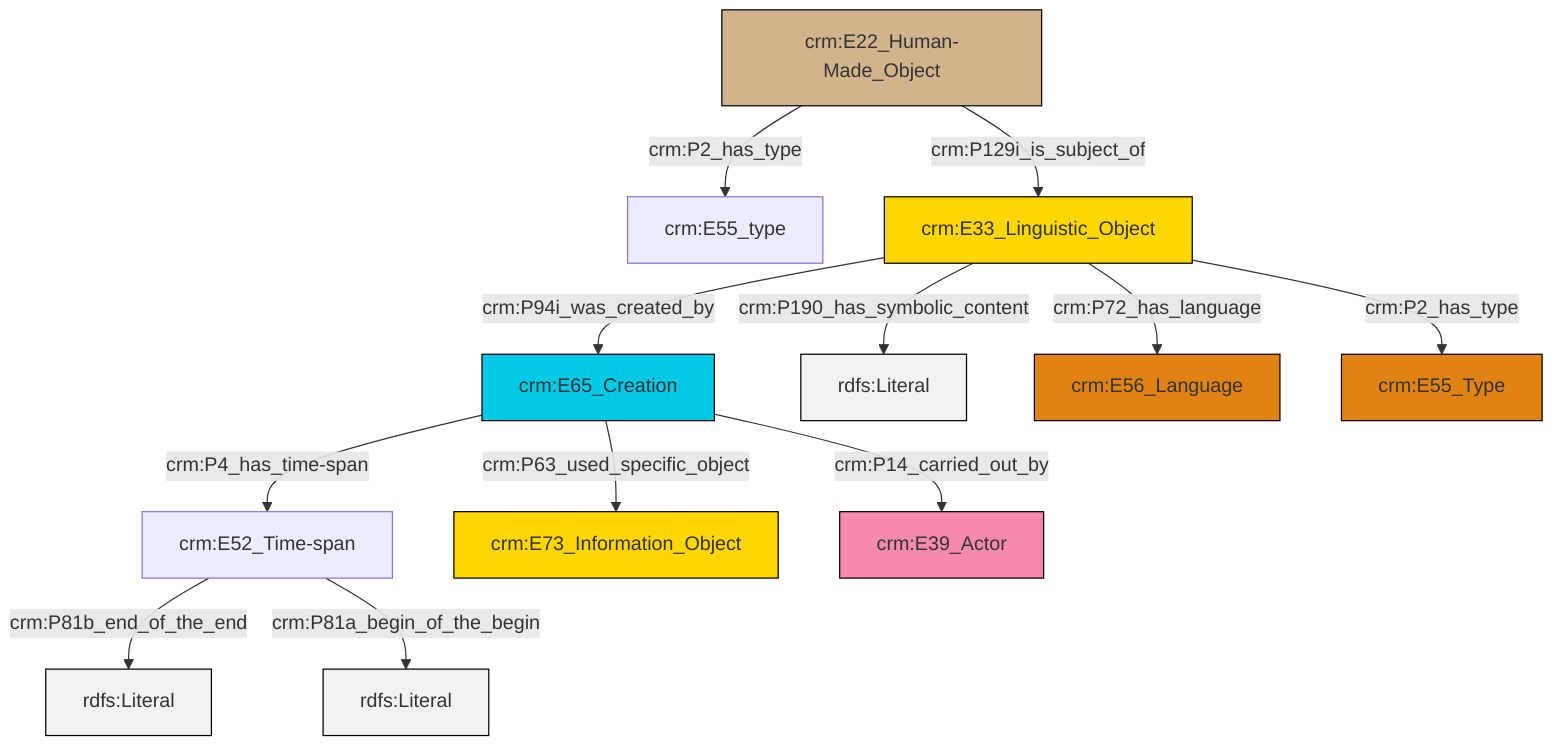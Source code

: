 graph TD
classDef Literal fill:#f2f2f2,stroke:#000000;
classDef CRM_Entity fill:#FFFFFF,stroke:#000000;
classDef Temporal_Entity fill:#00C9E6, stroke:#000000;
classDef Type fill:#E18312, stroke:#000000;
classDef Time-Span fill:#2C9C91, stroke:#000000;
classDef Appellation fill:#FFEB7F, stroke:#000000;
classDef Place fill:#008836, stroke:#000000;
classDef Persistent_Item fill:#B266B2, stroke:#000000;
classDef Conceptual_Object fill:#FFD700, stroke:#000000;
classDef Physical_Thing fill:#D2B48C, stroke:#000000;
classDef Actor fill:#f58aad, stroke:#000000;
classDef PC_Classes fill:#4ce600, stroke:#000000;
classDef Multi fill:#cccccc,stroke:#000000;

4["crm:E22_Human-Made_Object"]:::Physical_Thing -->|crm:P129i_is_subject_of| 5["crm:E33_Linguistic_Object"]:::Conceptual_Object
4["crm:E22_Human-Made_Object"]:::Physical_Thing -->|crm:P2_has_type| 2["crm:E55_type"]:::Default
0["crm:E52_Time-span"]:::Default -->|crm:P81b_end_of_the_end| 7[rdfs:Literal]:::Literal
8["crm:E65_Creation"]:::Temporal_Entity -->|crm:P4_has_time-span| 0["crm:E52_Time-span"]:::Default
0["crm:E52_Time-span"]:::Default -->|crm:P81a_begin_of_the_begin| 10[rdfs:Literal]:::Literal
5["crm:E33_Linguistic_Object"]:::Conceptual_Object -->|crm:P190_has_symbolic_content| 11[rdfs:Literal]:::Literal
8["crm:E65_Creation"]:::Temporal_Entity -->|crm:P63_used_specific_object| 12["crm:E73_Information_Object"]:::Conceptual_Object
5["crm:E33_Linguistic_Object"]:::Conceptual_Object -->|crm:P94i_was_created_by| 8["crm:E65_Creation"]:::Temporal_Entity
5["crm:E33_Linguistic_Object"]:::Conceptual_Object -->|crm:P2_has_type| 16["crm:E55_Type"]:::Type
8["crm:E65_Creation"]:::Temporal_Entity -->|crm:P14_carried_out_by| 19["crm:E39_Actor"]:::Actor
5["crm:E33_Linguistic_Object"]:::Conceptual_Object -->|crm:P72_has_language| 13["crm:E56_Language"]:::Type